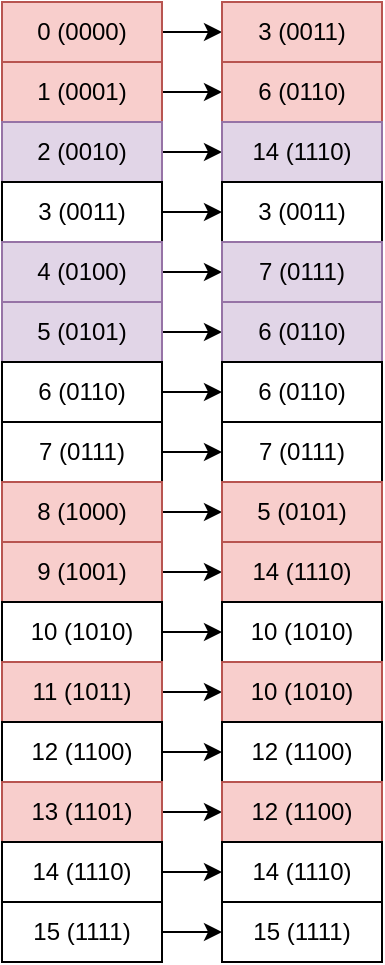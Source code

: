 <mxfile version="15.7.3" type="device"><diagram id="OunBwP4OLBmNWb0sow7w" name="Page-1"><mxGraphModel dx="460" dy="780" grid="1" gridSize="10" guides="1" tooltips="1" connect="1" arrows="1" fold="1" page="1" pageScale="1" pageWidth="827" pageHeight="1169" math="0" shadow="0"><root><mxCell id="0"/><mxCell id="1" parent="0"/><mxCell id="Jkki8vAuvYf0RCfj97h5-4" value="" style="edgeStyle=orthogonalEdgeStyle;rounded=0;orthogonalLoop=1;jettySize=auto;html=1;" edge="1" parent="1" source="Jkki8vAuvYf0RCfj97h5-1" target="Jkki8vAuvYf0RCfj97h5-3"><mxGeometry relative="1" as="geometry"/></mxCell><mxCell id="Jkki8vAuvYf0RCfj97h5-1" value="0 (0000)" style="rounded=0;whiteSpace=wrap;html=1;fillColor=#f8cecc;strokeColor=#b85450;" vertex="1" parent="1"><mxGeometry x="40" y="120" width="80" height="30" as="geometry"/></mxCell><mxCell id="Jkki8vAuvYf0RCfj97h5-3" value="3 (0011)" style="rounded=0;whiteSpace=wrap;html=1;fillColor=#f8cecc;strokeColor=#b85450;" vertex="1" parent="1"><mxGeometry x="150" y="120" width="80" height="30" as="geometry"/></mxCell><mxCell id="Jkki8vAuvYf0RCfj97h5-5" value="" style="edgeStyle=orthogonalEdgeStyle;rounded=0;orthogonalLoop=1;jettySize=auto;html=1;" edge="1" parent="1" source="Jkki8vAuvYf0RCfj97h5-6" target="Jkki8vAuvYf0RCfj97h5-7"><mxGeometry relative="1" as="geometry"/></mxCell><mxCell id="Jkki8vAuvYf0RCfj97h5-6" value="1 (0001)" style="rounded=0;whiteSpace=wrap;html=1;fillColor=#f8cecc;strokeColor=#b85450;" vertex="1" parent="1"><mxGeometry x="40" y="150" width="80" height="30" as="geometry"/></mxCell><mxCell id="Jkki8vAuvYf0RCfj97h5-7" value="6 (0110)" style="rounded=0;whiteSpace=wrap;html=1;fillColor=#f8cecc;strokeColor=#b85450;" vertex="1" parent="1"><mxGeometry x="150" y="150" width="80" height="30" as="geometry"/></mxCell><mxCell id="Jkki8vAuvYf0RCfj97h5-23" value="" style="edgeStyle=orthogonalEdgeStyle;rounded=0;orthogonalLoop=1;jettySize=auto;html=1;" edge="1" parent="1" source="Jkki8vAuvYf0RCfj97h5-24" target="Jkki8vAuvYf0RCfj97h5-25"><mxGeometry relative="1" as="geometry"/></mxCell><mxCell id="Jkki8vAuvYf0RCfj97h5-24" value="2 (0010)" style="rounded=0;whiteSpace=wrap;html=1;fillColor=#e1d5e7;strokeColor=#9673a6;" vertex="1" parent="1"><mxGeometry x="40" y="180" width="80" height="30" as="geometry"/></mxCell><mxCell id="Jkki8vAuvYf0RCfj97h5-25" value="14 (1110)" style="rounded=0;whiteSpace=wrap;html=1;fillColor=#e1d5e7;strokeColor=#9673a6;" vertex="1" parent="1"><mxGeometry x="150" y="180" width="80" height="30" as="geometry"/></mxCell><mxCell id="Jkki8vAuvYf0RCfj97h5-26" value="" style="edgeStyle=orthogonalEdgeStyle;rounded=0;orthogonalLoop=1;jettySize=auto;html=1;" edge="1" parent="1" source="Jkki8vAuvYf0RCfj97h5-27" target="Jkki8vAuvYf0RCfj97h5-28"><mxGeometry relative="1" as="geometry"/></mxCell><mxCell id="Jkki8vAuvYf0RCfj97h5-27" value="3 (0011)" style="rounded=0;whiteSpace=wrap;html=1;" vertex="1" parent="1"><mxGeometry x="40" y="210" width="80" height="30" as="geometry"/></mxCell><mxCell id="Jkki8vAuvYf0RCfj97h5-28" value="3 (0011)" style="rounded=0;whiteSpace=wrap;html=1;" vertex="1" parent="1"><mxGeometry x="150" y="210" width="80" height="30" as="geometry"/></mxCell><mxCell id="Jkki8vAuvYf0RCfj97h5-29" value="" style="edgeStyle=orthogonalEdgeStyle;rounded=0;orthogonalLoop=1;jettySize=auto;html=1;" edge="1" parent="1" source="Jkki8vAuvYf0RCfj97h5-30" target="Jkki8vAuvYf0RCfj97h5-31"><mxGeometry relative="1" as="geometry"/></mxCell><mxCell id="Jkki8vAuvYf0RCfj97h5-30" value="4 (0100)" style="rounded=0;whiteSpace=wrap;html=1;fillColor=#e1d5e7;strokeColor=#9673a6;" vertex="1" parent="1"><mxGeometry x="40" y="240" width="80" height="30" as="geometry"/></mxCell><mxCell id="Jkki8vAuvYf0RCfj97h5-31" value="&lt;div&gt;7 (0111)&lt;/div&gt;" style="rounded=0;whiteSpace=wrap;html=1;fillColor=#e1d5e7;strokeColor=#9673a6;" vertex="1" parent="1"><mxGeometry x="150" y="240" width="80" height="30" as="geometry"/></mxCell><mxCell id="Jkki8vAuvYf0RCfj97h5-32" value="" style="edgeStyle=orthogonalEdgeStyle;rounded=0;orthogonalLoop=1;jettySize=auto;html=1;" edge="1" parent="1" source="Jkki8vAuvYf0RCfj97h5-33" target="Jkki8vAuvYf0RCfj97h5-34"><mxGeometry relative="1" as="geometry"/></mxCell><mxCell id="Jkki8vAuvYf0RCfj97h5-33" value="5 (0101)" style="rounded=0;whiteSpace=wrap;html=1;fillColor=#e1d5e7;strokeColor=#9673a6;" vertex="1" parent="1"><mxGeometry x="40" y="270" width="80" height="30" as="geometry"/></mxCell><mxCell id="Jkki8vAuvYf0RCfj97h5-34" value="6 (0110)" style="rounded=0;whiteSpace=wrap;html=1;fillColor=#e1d5e7;strokeColor=#9673a6;" vertex="1" parent="1"><mxGeometry x="150" y="270" width="80" height="30" as="geometry"/></mxCell><mxCell id="Jkki8vAuvYf0RCfj97h5-35" value="" style="edgeStyle=orthogonalEdgeStyle;rounded=0;orthogonalLoop=1;jettySize=auto;html=1;" edge="1" parent="1" source="Jkki8vAuvYf0RCfj97h5-36" target="Jkki8vAuvYf0RCfj97h5-37"><mxGeometry relative="1" as="geometry"/></mxCell><mxCell id="Jkki8vAuvYf0RCfj97h5-36" value="6 (0110)" style="rounded=0;whiteSpace=wrap;html=1;" vertex="1" parent="1"><mxGeometry x="40" y="300" width="80" height="30" as="geometry"/></mxCell><mxCell id="Jkki8vAuvYf0RCfj97h5-37" value="6 (0110)" style="rounded=0;whiteSpace=wrap;html=1;" vertex="1" parent="1"><mxGeometry x="150" y="300" width="80" height="30" as="geometry"/></mxCell><mxCell id="Jkki8vAuvYf0RCfj97h5-38" value="" style="edgeStyle=orthogonalEdgeStyle;rounded=0;orthogonalLoop=1;jettySize=auto;html=1;" edge="1" parent="1" source="Jkki8vAuvYf0RCfj97h5-39" target="Jkki8vAuvYf0RCfj97h5-40"><mxGeometry relative="1" as="geometry"/></mxCell><mxCell id="Jkki8vAuvYf0RCfj97h5-39" value="7 (0111)" style="rounded=0;whiteSpace=wrap;html=1;" vertex="1" parent="1"><mxGeometry x="40" y="330" width="80" height="30" as="geometry"/></mxCell><mxCell id="Jkki8vAuvYf0RCfj97h5-40" value="7 (0111)" style="rounded=0;whiteSpace=wrap;html=1;" vertex="1" parent="1"><mxGeometry x="150" y="330" width="80" height="30" as="geometry"/></mxCell><mxCell id="Jkki8vAuvYf0RCfj97h5-41" value="" style="edgeStyle=orthogonalEdgeStyle;rounded=0;orthogonalLoop=1;jettySize=auto;html=1;" edge="1" parent="1" source="Jkki8vAuvYf0RCfj97h5-42" target="Jkki8vAuvYf0RCfj97h5-43"><mxGeometry relative="1" as="geometry"/></mxCell><mxCell id="Jkki8vAuvYf0RCfj97h5-42" value="8 (1000)" style="rounded=0;whiteSpace=wrap;html=1;fillColor=#f8cecc;strokeColor=#b85450;" vertex="1" parent="1"><mxGeometry x="40" y="360" width="80" height="30" as="geometry"/></mxCell><mxCell id="Jkki8vAuvYf0RCfj97h5-43" value="5 (0101)" style="rounded=0;whiteSpace=wrap;html=1;fillColor=#f8cecc;strokeColor=#b85450;" vertex="1" parent="1"><mxGeometry x="150" y="360" width="80" height="30" as="geometry"/></mxCell><mxCell id="Jkki8vAuvYf0RCfj97h5-44" value="" style="edgeStyle=orthogonalEdgeStyle;rounded=0;orthogonalLoop=1;jettySize=auto;html=1;" edge="1" parent="1" source="Jkki8vAuvYf0RCfj97h5-45" target="Jkki8vAuvYf0RCfj97h5-46"><mxGeometry relative="1" as="geometry"/></mxCell><mxCell id="Jkki8vAuvYf0RCfj97h5-45" value="9 (1001)" style="rounded=0;whiteSpace=wrap;html=1;fillColor=#f8cecc;strokeColor=#b85450;" vertex="1" parent="1"><mxGeometry x="40" y="390" width="80" height="30" as="geometry"/></mxCell><mxCell id="Jkki8vAuvYf0RCfj97h5-46" value="14 (1110)" style="rounded=0;whiteSpace=wrap;html=1;fillColor=#f8cecc;strokeColor=#b85450;" vertex="1" parent="1"><mxGeometry x="150" y="390" width="80" height="30" as="geometry"/></mxCell><mxCell id="Jkki8vAuvYf0RCfj97h5-47" value="" style="edgeStyle=orthogonalEdgeStyle;rounded=0;orthogonalLoop=1;jettySize=auto;html=1;" edge="1" parent="1" source="Jkki8vAuvYf0RCfj97h5-48" target="Jkki8vAuvYf0RCfj97h5-49"><mxGeometry relative="1" as="geometry"/></mxCell><mxCell id="Jkki8vAuvYf0RCfj97h5-48" value="10 (1010)" style="rounded=0;whiteSpace=wrap;html=1;" vertex="1" parent="1"><mxGeometry x="40" y="420" width="80" height="30" as="geometry"/></mxCell><mxCell id="Jkki8vAuvYf0RCfj97h5-49" value="&lt;div&gt;10 (1010)&lt;/div&gt;" style="rounded=0;whiteSpace=wrap;html=1;" vertex="1" parent="1"><mxGeometry x="150" y="420" width="80" height="30" as="geometry"/></mxCell><mxCell id="Jkki8vAuvYf0RCfj97h5-50" value="" style="edgeStyle=orthogonalEdgeStyle;rounded=0;orthogonalLoop=1;jettySize=auto;html=1;" edge="1" parent="1" source="Jkki8vAuvYf0RCfj97h5-51" target="Jkki8vAuvYf0RCfj97h5-52"><mxGeometry relative="1" as="geometry"/></mxCell><mxCell id="Jkki8vAuvYf0RCfj97h5-51" value="11 (1011)" style="rounded=0;whiteSpace=wrap;html=1;fillColor=#f8cecc;strokeColor=#b85450;" vertex="1" parent="1"><mxGeometry x="40" y="450" width="80" height="30" as="geometry"/></mxCell><mxCell id="Jkki8vAuvYf0RCfj97h5-52" value="10 (1010)" style="rounded=0;whiteSpace=wrap;html=1;fillColor=#f8cecc;strokeColor=#b85450;" vertex="1" parent="1"><mxGeometry x="150" y="450" width="80" height="30" as="geometry"/></mxCell><mxCell id="Jkki8vAuvYf0RCfj97h5-53" value="" style="edgeStyle=orthogonalEdgeStyle;rounded=0;orthogonalLoop=1;jettySize=auto;html=1;" edge="1" parent="1" source="Jkki8vAuvYf0RCfj97h5-54" target="Jkki8vAuvYf0RCfj97h5-55"><mxGeometry relative="1" as="geometry"/></mxCell><mxCell id="Jkki8vAuvYf0RCfj97h5-54" value="12 (1100)" style="rounded=0;whiteSpace=wrap;html=1;" vertex="1" parent="1"><mxGeometry x="40" y="480" width="80" height="30" as="geometry"/></mxCell><mxCell id="Jkki8vAuvYf0RCfj97h5-55" value="12 (1100)" style="rounded=0;whiteSpace=wrap;html=1;" vertex="1" parent="1"><mxGeometry x="150" y="480" width="80" height="30" as="geometry"/></mxCell><mxCell id="Jkki8vAuvYf0RCfj97h5-56" value="" style="edgeStyle=orthogonalEdgeStyle;rounded=0;orthogonalLoop=1;jettySize=auto;html=1;" edge="1" parent="1" source="Jkki8vAuvYf0RCfj97h5-57" target="Jkki8vAuvYf0RCfj97h5-58"><mxGeometry relative="1" as="geometry"/></mxCell><mxCell id="Jkki8vAuvYf0RCfj97h5-57" value="13 (1101)" style="rounded=0;whiteSpace=wrap;html=1;fillColor=#f8cecc;strokeColor=#b85450;" vertex="1" parent="1"><mxGeometry x="40" y="510" width="80" height="30" as="geometry"/></mxCell><mxCell id="Jkki8vAuvYf0RCfj97h5-58" value="12 (1100)" style="rounded=0;whiteSpace=wrap;html=1;fillColor=#f8cecc;strokeColor=#b85450;" vertex="1" parent="1"><mxGeometry x="150" y="510" width="80" height="30" as="geometry"/></mxCell><mxCell id="Jkki8vAuvYf0RCfj97h5-59" value="" style="edgeStyle=orthogonalEdgeStyle;rounded=0;orthogonalLoop=1;jettySize=auto;html=1;" edge="1" parent="1" source="Jkki8vAuvYf0RCfj97h5-60" target="Jkki8vAuvYf0RCfj97h5-61"><mxGeometry relative="1" as="geometry"/></mxCell><mxCell id="Jkki8vAuvYf0RCfj97h5-60" value="14 (1110)" style="rounded=0;whiteSpace=wrap;html=1;" vertex="1" parent="1"><mxGeometry x="40" y="540" width="80" height="30" as="geometry"/></mxCell><mxCell id="Jkki8vAuvYf0RCfj97h5-61" value="14 (1110)" style="rounded=0;whiteSpace=wrap;html=1;" vertex="1" parent="1"><mxGeometry x="150" y="540" width="80" height="30" as="geometry"/></mxCell><mxCell id="Jkki8vAuvYf0RCfj97h5-62" value="" style="edgeStyle=orthogonalEdgeStyle;rounded=0;orthogonalLoop=1;jettySize=auto;html=1;" edge="1" parent="1" source="Jkki8vAuvYf0RCfj97h5-63" target="Jkki8vAuvYf0RCfj97h5-64"><mxGeometry relative="1" as="geometry"/></mxCell><mxCell id="Jkki8vAuvYf0RCfj97h5-63" value="15 (1111)" style="rounded=0;whiteSpace=wrap;html=1;" vertex="1" parent="1"><mxGeometry x="40" y="570" width="80" height="30" as="geometry"/></mxCell><mxCell id="Jkki8vAuvYf0RCfj97h5-64" value="15 (1111)" style="rounded=0;whiteSpace=wrap;html=1;" vertex="1" parent="1"><mxGeometry x="150" y="570" width="80" height="30" as="geometry"/></mxCell></root></mxGraphModel></diagram></mxfile>